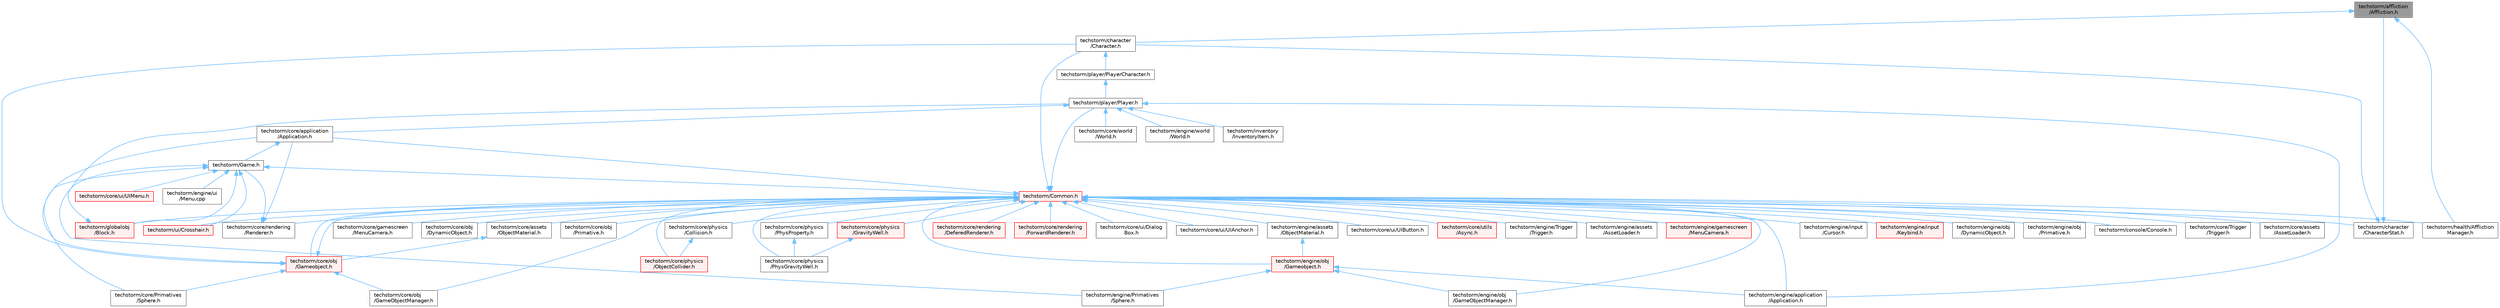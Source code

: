 digraph "techstorm/affliction/Affliction.h"
{
 // LATEX_PDF_SIZE
  bgcolor="transparent";
  edge [fontname=Helvetica,fontsize=10,labelfontname=Helvetica,labelfontsize=10];
  node [fontname=Helvetica,fontsize=10,shape=box,height=0.2,width=0.4];
  Node1 [id="Node000001",label="techstorm/affliction\l/Affliction.h",height=0.2,width=0.4,color="gray40", fillcolor="grey60", style="filled", fontcolor="black",tooltip=" "];
  Node1 -> Node2 [id="edge1_Node000001_Node000002",dir="back",color="steelblue1",style="solid",tooltip=" "];
  Node2 [id="Node000002",label="techstorm/character\l/Character.h",height=0.2,width=0.4,color="grey40", fillcolor="white", style="filled",URL="$_character_8h.html",tooltip=" "];
  Node2 -> Node3 [id="edge2_Node000002_Node000003",dir="back",color="steelblue1",style="solid",tooltip=" "];
  Node3 [id="Node000003",label="techstorm/player/PlayerCharacter.h",height=0.2,width=0.4,color="grey40", fillcolor="white", style="filled",URL="$_player_character_8h.html",tooltip=" "];
  Node3 -> Node4 [id="edge3_Node000003_Node000004",dir="back",color="steelblue1",style="solid",tooltip=" "];
  Node4 [id="Node000004",label="techstorm/player/Player.h",height=0.2,width=0.4,color="grey40", fillcolor="white", style="filled",URL="$_player_8h.html",tooltip=" "];
  Node4 -> Node5 [id="edge4_Node000004_Node000005",dir="back",color="steelblue1",style="solid",tooltip=" "];
  Node5 [id="Node000005",label="techstorm/core/application\l/Application.h",height=0.2,width=0.4,color="grey40", fillcolor="white", style="filled",URL="$core_2application_2_application_8h.html",tooltip=" "];
  Node5 -> Node6 [id="edge5_Node000005_Node000006",dir="back",color="steelblue1",style="solid",tooltip=" "];
  Node6 [id="Node000006",label="techstorm/Game.h",height=0.2,width=0.4,color="grey40", fillcolor="white", style="filled",URL="$_game_8h.html",tooltip=" "];
  Node6 -> Node7 [id="edge6_Node000006_Node000007",dir="back",color="steelblue1",style="solid",tooltip=" "];
  Node7 [id="Node000007",label="techstorm/Common.h",height=0.2,width=0.4,color="red", fillcolor="#FFF0F0", style="filled",URL="$_common_8h.html",tooltip=" "];
  Node7 -> Node2 [id="edge7_Node000007_Node000002",dir="back",color="steelblue1",style="solid",tooltip=" "];
  Node7 -> Node8 [id="edge8_Node000007_Node000008",dir="back",color="steelblue1",style="solid",tooltip=" "];
  Node8 [id="Node000008",label="techstorm/character\l/CharacterStat.h",height=0.2,width=0.4,color="grey40", fillcolor="white", style="filled",URL="$_character_stat_8h.html",tooltip=" "];
  Node8 -> Node1 [id="edge9_Node000008_Node000001",dir="back",color="steelblue1",style="solid",tooltip=" "];
  Node8 -> Node2 [id="edge10_Node000008_Node000002",dir="back",color="steelblue1",style="solid",tooltip=" "];
  Node7 -> Node9 [id="edge11_Node000007_Node000009",dir="back",color="steelblue1",style="solid",tooltip=" "];
  Node9 [id="Node000009",label="techstorm/console/Console.h",height=0.2,width=0.4,color="grey40", fillcolor="white", style="filled",URL="$_console_8h.html",tooltip=" "];
  Node7 -> Node10 [id="edge12_Node000007_Node000010",dir="back",color="steelblue1",style="solid",tooltip=" "];
  Node10 [id="Node000010",label="techstorm/core/Trigger\l/Trigger.h",height=0.2,width=0.4,color="grey40", fillcolor="white", style="filled",URL="$core_2_trigger_2_trigger_8h.html",tooltip=" "];
  Node7 -> Node5 [id="edge13_Node000007_Node000005",dir="back",color="steelblue1",style="solid",tooltip=" "];
  Node7 -> Node11 [id="edge14_Node000007_Node000011",dir="back",color="steelblue1",style="solid",tooltip=" "];
  Node11 [id="Node000011",label="techstorm/core/assets\l/AssetLoader.h",height=0.2,width=0.4,color="grey40", fillcolor="white", style="filled",URL="$core_2assets_2_asset_loader_8h.html",tooltip=" "];
  Node7 -> Node12 [id="edge15_Node000007_Node000012",dir="back",color="steelblue1",style="solid",tooltip=" "];
  Node12 [id="Node000012",label="techstorm/core/assets\l/ObjectMaterial.h",height=0.2,width=0.4,color="grey40", fillcolor="white", style="filled",URL="$core_2assets_2_object_material_8h.html",tooltip=" "];
  Node12 -> Node13 [id="edge16_Node000012_Node000013",dir="back",color="steelblue1",style="solid",tooltip=" "];
  Node13 [id="Node000013",label="techstorm/core/obj\l/Gameobject.h",height=0.2,width=0.4,color="red", fillcolor="#FFF0F0", style="filled",URL="$core_2obj_2_gameobject_8h.html",tooltip=" "];
  Node13 -> Node7 [id="edge17_Node000013_Node000007",dir="back",color="steelblue1",style="solid",tooltip=" "];
  Node13 -> Node2 [id="edge18_Node000013_Node000002",dir="back",color="steelblue1",style="solid",tooltip=" "];
  Node13 -> Node14 [id="edge19_Node000013_Node000014",dir="back",color="steelblue1",style="solid",tooltip=" "];
  Node14 [id="Node000014",label="techstorm/core/Primatives\l/Sphere.h",height=0.2,width=0.4,color="grey40", fillcolor="white", style="filled",URL="$core_2_primatives_2_sphere_8h.html",tooltip=" "];
  Node13 -> Node5 [id="edge20_Node000013_Node000005",dir="back",color="steelblue1",style="solid",tooltip=" "];
  Node13 -> Node21 [id="edge21_Node000013_Node000021",dir="back",color="steelblue1",style="solid",tooltip=" "];
  Node21 [id="Node000021",label="techstorm/core/obj\l/GameObjectManager.h",height=0.2,width=0.4,color="grey40", fillcolor="white", style="filled",URL="$core_2obj_2_game_object_manager_8h.html",tooltip=" "];
  Node7 -> Node33 [id="edge22_Node000007_Node000033",dir="back",color="steelblue1",style="solid",tooltip=" "];
  Node33 [id="Node000033",label="techstorm/core/gamescreen\l/MenuCamera.h",height=0.2,width=0.4,color="grey40", fillcolor="white", style="filled",URL="$core_2gamescreen_2_menu_camera_8h.html",tooltip=" "];
  Node7 -> Node34 [id="edge23_Node000007_Node000034",dir="back",color="steelblue1",style="solid",tooltip=" "];
  Node34 [id="Node000034",label="techstorm/core/obj\l/DynamicObject.h",height=0.2,width=0.4,color="grey40", fillcolor="white", style="filled",URL="$core_2obj_2_dynamic_object_8h.html",tooltip=" "];
  Node7 -> Node21 [id="edge24_Node000007_Node000021",dir="back",color="steelblue1",style="solid",tooltip=" "];
  Node7 -> Node13 [id="edge25_Node000007_Node000013",dir="back",color="steelblue1",style="solid",tooltip=" "];
  Node7 -> Node35 [id="edge26_Node000007_Node000035",dir="back",color="steelblue1",style="solid",tooltip=" "];
  Node35 [id="Node000035",label="techstorm/core/obj\l/Primative.h",height=0.2,width=0.4,color="grey40", fillcolor="white", style="filled",URL="$core_2obj_2_primative_8h.html",tooltip=" "];
  Node7 -> Node36 [id="edge27_Node000007_Node000036",dir="back",color="steelblue1",style="solid",tooltip=" "];
  Node36 [id="Node000036",label="techstorm/core/physics\l/Collision.h",height=0.2,width=0.4,color="grey40", fillcolor="white", style="filled",URL="$core_2physics_2_collision_8h.html",tooltip=" "];
  Node36 -> Node37 [id="edge28_Node000036_Node000037",dir="back",color="steelblue1",style="solid",tooltip=" "];
  Node37 [id="Node000037",label="techstorm/core/physics\l/ObjectCollider.h",height=0.2,width=0.4,color="red", fillcolor="#FFF0F0", style="filled",URL="$core_2physics_2_object_collider_8h.html",tooltip=" "];
  Node7 -> Node39 [id="edge29_Node000007_Node000039",dir="back",color="steelblue1",style="solid",tooltip=" "];
  Node39 [id="Node000039",label="techstorm/core/physics\l/GravityWell.h",height=0.2,width=0.4,color="red", fillcolor="#FFF0F0", style="filled",URL="$core_2physics_2_gravity_well_8h.html",tooltip=" "];
  Node39 -> Node41 [id="edge30_Node000039_Node000041",dir="back",color="steelblue1",style="solid",tooltip=" "];
  Node41 [id="Node000041",label="techstorm/core/physics\l/PhysGravityWell.h",height=0.2,width=0.4,color="grey40", fillcolor="white", style="filled",URL="$core_2physics_2_phys_gravity_well_8h.html",tooltip=" "];
  Node7 -> Node37 [id="edge31_Node000007_Node000037",dir="back",color="steelblue1",style="solid",tooltip=" "];
  Node7 -> Node41 [id="edge32_Node000007_Node000041",dir="back",color="steelblue1",style="solid",tooltip=" "];
  Node7 -> Node42 [id="edge33_Node000007_Node000042",dir="back",color="steelblue1",style="solid",tooltip=" "];
  Node42 [id="Node000042",label="techstorm/core/physics\l/PhysProperty.h",height=0.2,width=0.4,color="grey40", fillcolor="white", style="filled",URL="$core_2physics_2_phys_property_8h.html",tooltip=" "];
  Node42 -> Node41 [id="edge34_Node000042_Node000041",dir="back",color="steelblue1",style="solid",tooltip=" "];
  Node7 -> Node43 [id="edge35_Node000007_Node000043",dir="back",color="steelblue1",style="solid",tooltip=" "];
  Node43 [id="Node000043",label="techstorm/core/rendering\l/DeferedRenderer.h",height=0.2,width=0.4,color="red", fillcolor="#FFF0F0", style="filled",URL="$core_2rendering_2_defered_renderer_8h.html",tooltip=" "];
  Node7 -> Node45 [id="edge36_Node000007_Node000045",dir="back",color="steelblue1",style="solid",tooltip=" "];
  Node45 [id="Node000045",label="techstorm/core/rendering\l/ForwardRenderer.h",height=0.2,width=0.4,color="red", fillcolor="#FFF0F0", style="filled",URL="$core_2rendering_2_forward_renderer_8h.html",tooltip=" "];
  Node7 -> Node46 [id="edge37_Node000007_Node000046",dir="back",color="steelblue1",style="solid",tooltip=" "];
  Node46 [id="Node000046",label="techstorm/core/rendering\l/Renderer.h",height=0.2,width=0.4,color="grey40", fillcolor="white", style="filled",URL="$core_2rendering_2_renderer_8h.html",tooltip=" "];
  Node46 -> Node6 [id="edge38_Node000046_Node000006",dir="back",color="steelblue1",style="solid",tooltip=" "];
  Node46 -> Node5 [id="edge39_Node000046_Node000005",dir="back",color="steelblue1",style="solid",tooltip=" "];
  Node7 -> Node47 [id="edge40_Node000007_Node000047",dir="back",color="steelblue1",style="solid",tooltip=" "];
  Node47 [id="Node000047",label="techstorm/core/ui/Dialog\lBox.h",height=0.2,width=0.4,color="grey40", fillcolor="white", style="filled",URL="$core_2ui_2_dialog_box_8h.html",tooltip=" "];
  Node7 -> Node48 [id="edge41_Node000007_Node000048",dir="back",color="steelblue1",style="solid",tooltip=" "];
  Node48 [id="Node000048",label="techstorm/core/ui/UIAnchor.h",height=0.2,width=0.4,color="grey40", fillcolor="white", style="filled",URL="$core_2ui_2_u_i_anchor_8h.html",tooltip=" "];
  Node7 -> Node49 [id="edge42_Node000007_Node000049",dir="back",color="steelblue1",style="solid",tooltip=" "];
  Node49 [id="Node000049",label="techstorm/core/ui/UIButton.h",height=0.2,width=0.4,color="grey40", fillcolor="white", style="filled",URL="$core_2ui_2_u_i_button_8h.html",tooltip=" "];
  Node7 -> Node50 [id="edge43_Node000007_Node000050",dir="back",color="steelblue1",style="solid",tooltip=" "];
  Node50 [id="Node000050",label="techstorm/core/utils\l/Async.h",height=0.2,width=0.4,color="red", fillcolor="#FFF0F0", style="filled",URL="$core_2utils_2_async_8h.html",tooltip=" "];
  Node7 -> Node52 [id="edge44_Node000007_Node000052",dir="back",color="steelblue1",style="solid",tooltip=" "];
  Node52 [id="Node000052",label="techstorm/engine/Trigger\l/Trigger.h",height=0.2,width=0.4,color="grey40", fillcolor="white", style="filled",URL="$engine_2_trigger_2_trigger_8h.html",tooltip=" "];
  Node7 -> Node53 [id="edge45_Node000007_Node000053",dir="back",color="steelblue1",style="solid",tooltip=" "];
  Node53 [id="Node000053",label="techstorm/engine/application\l/Application.h",height=0.2,width=0.4,color="grey40", fillcolor="white", style="filled",URL="$engine_2application_2_application_8h.html",tooltip=" "];
  Node7 -> Node54 [id="edge46_Node000007_Node000054",dir="back",color="steelblue1",style="solid",tooltip=" "];
  Node54 [id="Node000054",label="techstorm/engine/assets\l/AssetLoader.h",height=0.2,width=0.4,color="grey40", fillcolor="white", style="filled",URL="$engine_2assets_2_asset_loader_8h.html",tooltip=" "];
  Node7 -> Node55 [id="edge47_Node000007_Node000055",dir="back",color="steelblue1",style="solid",tooltip=" "];
  Node55 [id="Node000055",label="techstorm/engine/assets\l/ObjectMaterial.h",height=0.2,width=0.4,color="grey40", fillcolor="white", style="filled",URL="$engine_2assets_2_object_material_8h.html",tooltip=" "];
  Node55 -> Node56 [id="edge48_Node000055_Node000056",dir="back",color="steelblue1",style="solid",tooltip=" "];
  Node56 [id="Node000056",label="techstorm/engine/obj\l/Gameobject.h",height=0.2,width=0.4,color="red", fillcolor="#FFF0F0", style="filled",URL="$engine_2obj_2_gameobject_8h.html",tooltip=" "];
  Node56 -> Node57 [id="edge49_Node000056_Node000057",dir="back",color="steelblue1",style="solid",tooltip=" "];
  Node57 [id="Node000057",label="techstorm/engine/Primatives\l/Sphere.h",height=0.2,width=0.4,color="grey40", fillcolor="white", style="filled",URL="$engine_2_primatives_2_sphere_8h.html",tooltip=" "];
  Node56 -> Node53 [id="edge50_Node000056_Node000053",dir="back",color="steelblue1",style="solid",tooltip=" "];
  Node56 -> Node63 [id="edge51_Node000056_Node000063",dir="back",color="steelblue1",style="solid",tooltip=" "];
  Node63 [id="Node000063",label="techstorm/engine/obj\l/GameObjectManager.h",height=0.2,width=0.4,color="grey40", fillcolor="white", style="filled",URL="$engine_2obj_2_game_object_manager_8h.html",tooltip=" "];
  Node7 -> Node68 [id="edge52_Node000007_Node000068",dir="back",color="steelblue1",style="solid",tooltip=" "];
  Node68 [id="Node000068",label="techstorm/engine/gamescreen\l/MenuCamera.h",height=0.2,width=0.4,color="red", fillcolor="#FFF0F0", style="filled",URL="$engine_2gamescreen_2_menu_camera_8h.html",tooltip=" "];
  Node7 -> Node71 [id="edge53_Node000007_Node000071",dir="back",color="steelblue1",style="solid",tooltip=" "];
  Node71 [id="Node000071",label="techstorm/engine/input\l/Cursor.h",height=0.2,width=0.4,color="grey40", fillcolor="white", style="filled",URL="$engine_2input_2_cursor_8h.html",tooltip=" "];
  Node7 -> Node72 [id="edge54_Node000007_Node000072",dir="back",color="steelblue1",style="solid",tooltip=" "];
  Node72 [id="Node000072",label="techstorm/engine/input\l/Keybind.h",height=0.2,width=0.4,color="red", fillcolor="#FFF0F0", style="filled",URL="$engine_2input_2_keybind_8h.html",tooltip=" "];
  Node7 -> Node74 [id="edge55_Node000007_Node000074",dir="back",color="steelblue1",style="solid",tooltip=" "];
  Node74 [id="Node000074",label="techstorm/engine/obj\l/DynamicObject.h",height=0.2,width=0.4,color="grey40", fillcolor="white", style="filled",URL="$engine_2obj_2_dynamic_object_8h.html",tooltip=" "];
  Node7 -> Node63 [id="edge56_Node000007_Node000063",dir="back",color="steelblue1",style="solid",tooltip=" "];
  Node7 -> Node56 [id="edge57_Node000007_Node000056",dir="back",color="steelblue1",style="solid",tooltip=" "];
  Node7 -> Node75 [id="edge58_Node000007_Node000075",dir="back",color="steelblue1",style="solid",tooltip=" "];
  Node75 [id="Node000075",label="techstorm/engine/obj\l/Primative.h",height=0.2,width=0.4,color="grey40", fillcolor="white", style="filled",URL="$engine_2obj_2_primative_8h.html",tooltip=" "];
  Node7 -> Node100 [id="edge59_Node000007_Node000100",dir="back",color="steelblue1",style="solid",tooltip=" "];
  Node100 [id="Node000100",label="techstorm/globalobj\l/Block.h",height=0.2,width=0.4,color="red", fillcolor="#FFF0F0", style="filled",URL="$_block_8h.html",tooltip=" "];
  Node100 -> Node4 [id="edge60_Node000100_Node000004",dir="back",color="steelblue1",style="solid",tooltip=" "];
  Node7 -> Node102 [id="edge61_Node000007_Node000102",dir="back",color="steelblue1",style="solid",tooltip=" "];
  Node102 [id="Node000102",label="techstorm/health/Affliction\lManager.h",height=0.2,width=0.4,color="grey40", fillcolor="white", style="filled",URL="$_affliction_manager_8h.html",tooltip=" "];
  Node7 -> Node4 [id="edge62_Node000007_Node000004",dir="back",color="steelblue1",style="solid",tooltip=" "];
  Node7 -> Node115 [id="edge63_Node000007_Node000115",dir="back",color="steelblue1",style="solid",tooltip=" "];
  Node115 [id="Node000115",label="techstorm/ui/Crosshair.h",height=0.2,width=0.4,color="red", fillcolor="#FFF0F0", style="filled",URL="$_crosshair_8h.html",tooltip=" "];
  Node6 -> Node14 [id="edge64_Node000006_Node000014",dir="back",color="steelblue1",style="solid",tooltip=" "];
  Node6 -> Node117 [id="edge65_Node000006_Node000117",dir="back",color="steelblue1",style="solid",tooltip=" "];
  Node117 [id="Node000117",label="techstorm/core/ui/UIMenu.h",height=0.2,width=0.4,color="red", fillcolor="#FFF0F0", style="filled",URL="$_u_i_menu_8h.html",tooltip=" "];
  Node6 -> Node57 [id="edge66_Node000006_Node000057",dir="back",color="steelblue1",style="solid",tooltip=" "];
  Node6 -> Node70 [id="edge67_Node000006_Node000070",dir="back",color="steelblue1",style="solid",tooltip=" "];
  Node70 [id="Node000070",label="techstorm/engine/ui\l/Menu.cpp",height=0.2,width=0.4,color="grey40", fillcolor="white", style="filled",URL="$_menu_8cpp.html",tooltip=" "];
  Node6 -> Node100 [id="edge68_Node000006_Node000100",dir="back",color="steelblue1",style="solid",tooltip=" "];
  Node6 -> Node115 [id="edge69_Node000006_Node000115",dir="back",color="steelblue1",style="solid",tooltip=" "];
  Node4 -> Node120 [id="edge70_Node000004_Node000120",dir="back",color="steelblue1",style="solid",tooltip=" "];
  Node120 [id="Node000120",label="techstorm/core/world\l/World.h",height=0.2,width=0.4,color="grey40", fillcolor="white", style="filled",URL="$core_2world_2_world_8h.html",tooltip=" "];
  Node4 -> Node53 [id="edge71_Node000004_Node000053",dir="back",color="steelblue1",style="solid",tooltip=" "];
  Node4 -> Node121 [id="edge72_Node000004_Node000121",dir="back",color="steelblue1",style="solid",tooltip=" "];
  Node121 [id="Node000121",label="techstorm/engine/world\l/World.h",height=0.2,width=0.4,color="grey40", fillcolor="white", style="filled",URL="$engine_2world_2_world_8h.html",tooltip=" "];
  Node4 -> Node122 [id="edge73_Node000004_Node000122",dir="back",color="steelblue1",style="solid",tooltip=" "];
  Node122 [id="Node000122",label="techstorm/inventory\l/InventoryItem.h",height=0.2,width=0.4,color="grey40", fillcolor="white", style="filled",URL="$_inventory_item_8h.html",tooltip=" "];
  Node1 -> Node102 [id="edge74_Node000001_Node000102",dir="back",color="steelblue1",style="solid",tooltip=" "];
}

